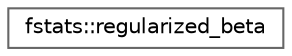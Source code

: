 digraph "Graphical Class Hierarchy"
{
 // LATEX_PDF_SIZE
  bgcolor="transparent";
  edge [fontname=Helvetica,fontsize=10,labelfontname=Helvetica,labelfontsize=10];
  node [fontname=Helvetica,fontsize=10,shape=box,height=0.2,width=0.4];
  rankdir="LR";
  Node0 [label="fstats::regularized_beta",height=0.2,width=0.4,color="grey40", fillcolor="white", style="filled",URL="$interfacefstats_1_1regularized__beta.html",tooltip="Computes the regularized beta function."];
}
